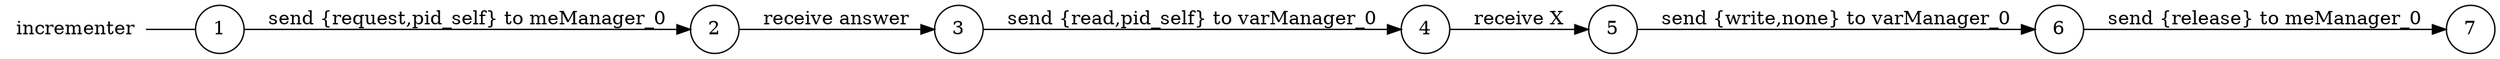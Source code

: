 digraph incrementer {
	rankdir="LR";
	n_0 [label="incrementer", shape="plaintext"];
	n_1 [id="5", shape=circle, label="7"];
	n_2 [id="6", shape=circle, label="6"];
	n_3 [id="1", shape=circle, label="1"];
	n_0 -> n_3 [arrowhead=none];
	n_4 [id="2", shape=circle, label="2"];
	n_5 [id="4", shape=circle, label="5"];
	n_6 [id="7", shape=circle, label="4"];
	n_7 [id="3", shape=circle, label="3"];

	n_6 -> n_5 [id="[$e|5]", label="receive X"];
	n_7 -> n_6 [id="[$e|1]", label="send {read,pid_self} to varManager_0"];
	n_3 -> n_4 [id="[$e|3]", label="send {request,pid_self} to meManager_0"];
	n_5 -> n_2 [id="[$e|4]", label="send {write,none} to varManager_0"];
	n_2 -> n_1 [id="[$e|0]", label="send {release} to meManager_0"];
	n_4 -> n_7 [id="[$e|2]", label="receive answer"];
}
